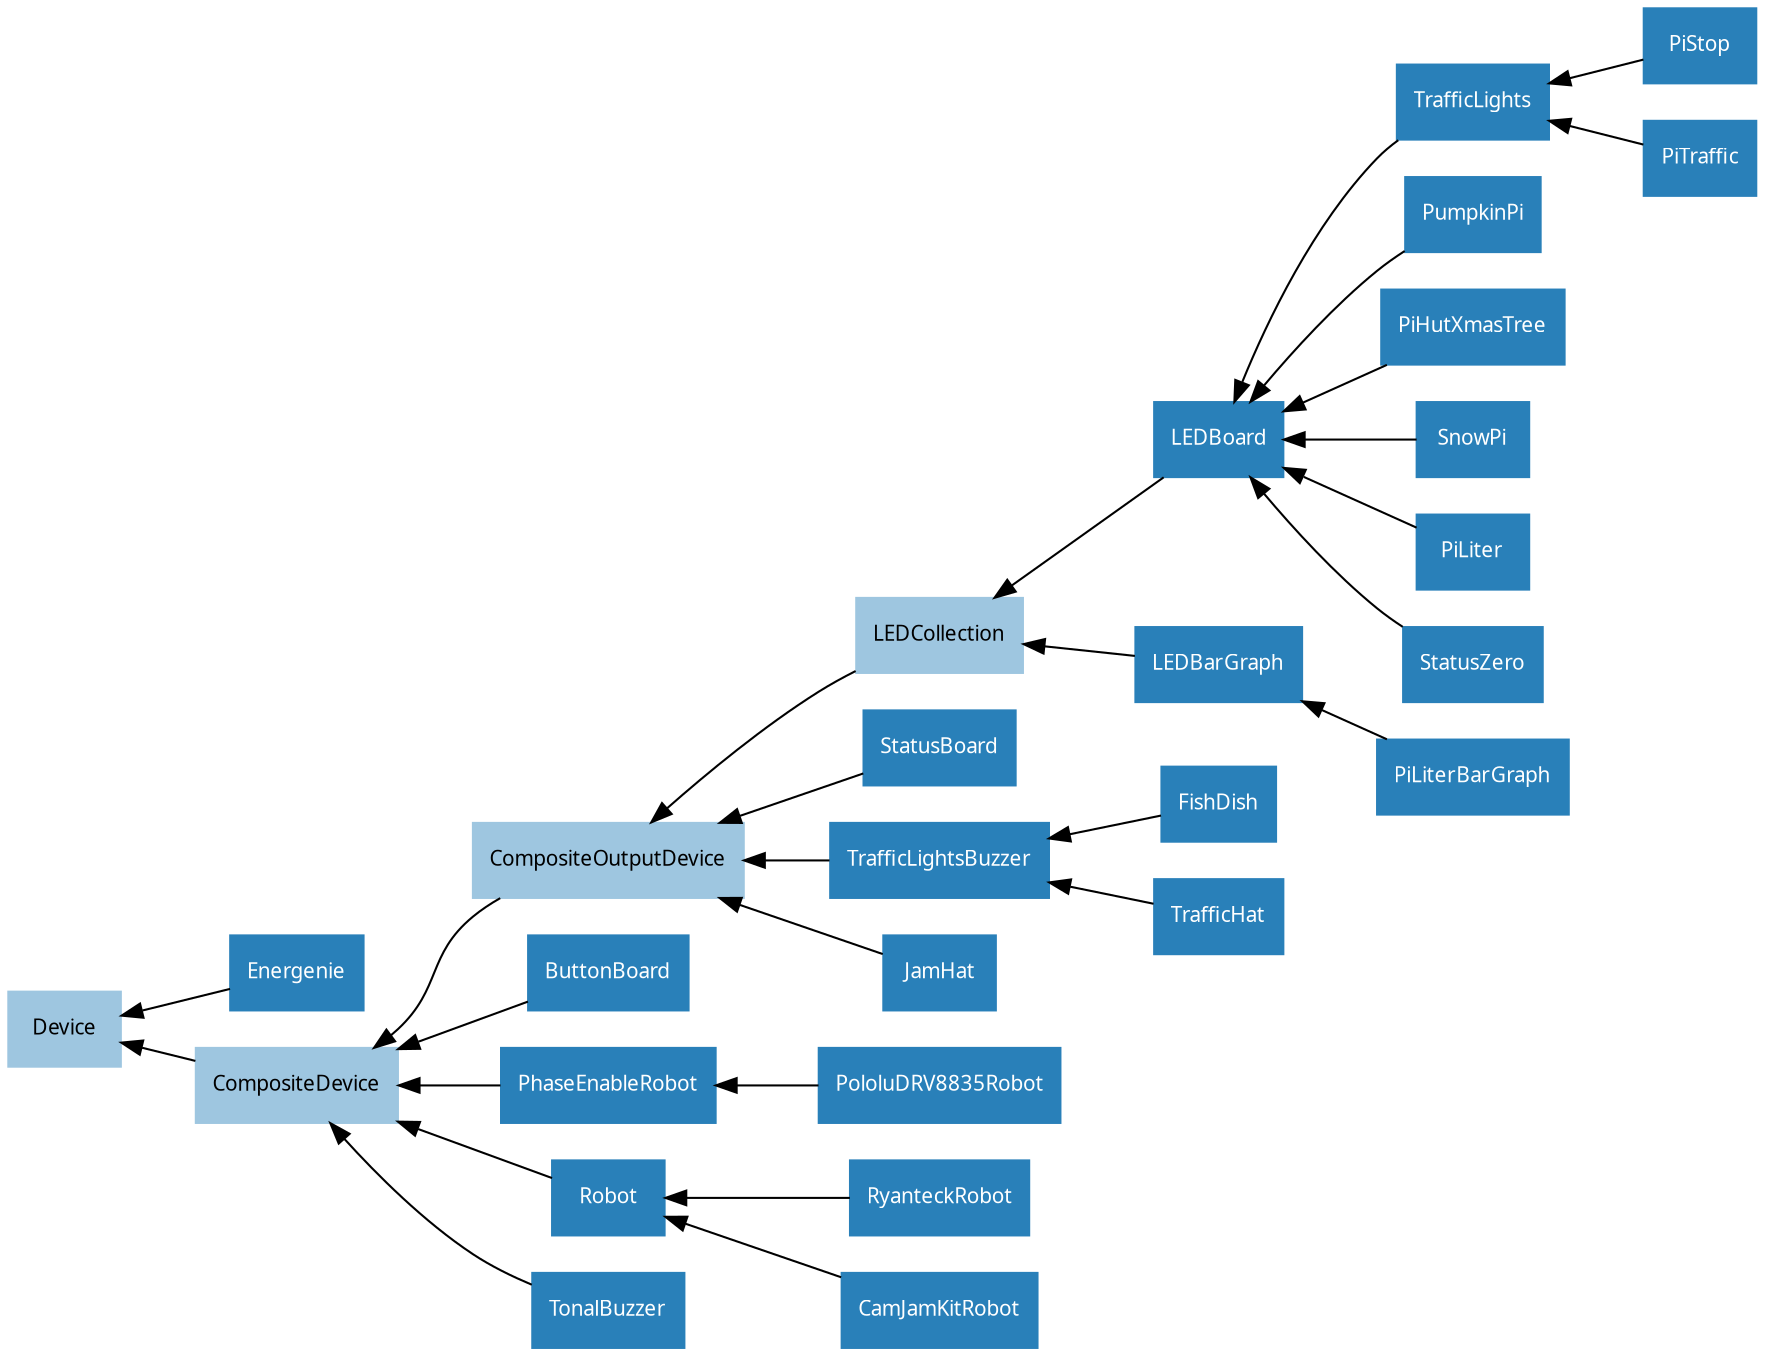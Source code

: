 digraph classes {
    graph [rankdir=RL];
    node [shape=rect, style=filled, fontname=Sans, fontsize=10];
    edge [];

    /* Mixin classes */
    node [color="#c69ee0", fontcolor="#000000"]

    

    /* Abstract classes */
    node [color="#9ec6e0", fontcolor="#000000"]

    CompositeDevice;
    CompositeOutputDevice;
    Device;
    LEDCollection;

    /* Concrete classes */
    node [color="#2980b9", fontcolor="#ffffff"];

    StatusBoard->CompositeOutputDevice;
    FishDish->TrafficLightsBuzzer;
    TrafficLights->LEDBoard;
    ButtonBoard->CompositeDevice;
    LEDCollection->CompositeOutputDevice;
    Energenie->Device;
    PololuDRV8835Robot->PhaseEnableRobot;
    RyanteckRobot->Robot;
    JamHat->CompositeOutputDevice;
    TrafficLightsBuzzer->CompositeOutputDevice;
    Robot->CompositeDevice;
    LEDBarGraph->LEDCollection;
    CamJamKitRobot->Robot;
    PumpkinPi->LEDBoard;
    PiHutXmasTree->LEDBoard;
    CompositeOutputDevice->CompositeDevice;
    PiStop->TrafficLights;
    LEDBoard->LEDCollection;
    PhaseEnableRobot->CompositeDevice;
    PiTraffic->TrafficLights;
    TonalBuzzer->CompositeDevice;
    SnowPi->LEDBoard;
    TrafficHat->TrafficLightsBuzzer;
    PiLiter->LEDBoard;
    CompositeDevice->Device;
    StatusZero->LEDBoard;
    PiLiterBarGraph->LEDBarGraph;
}
